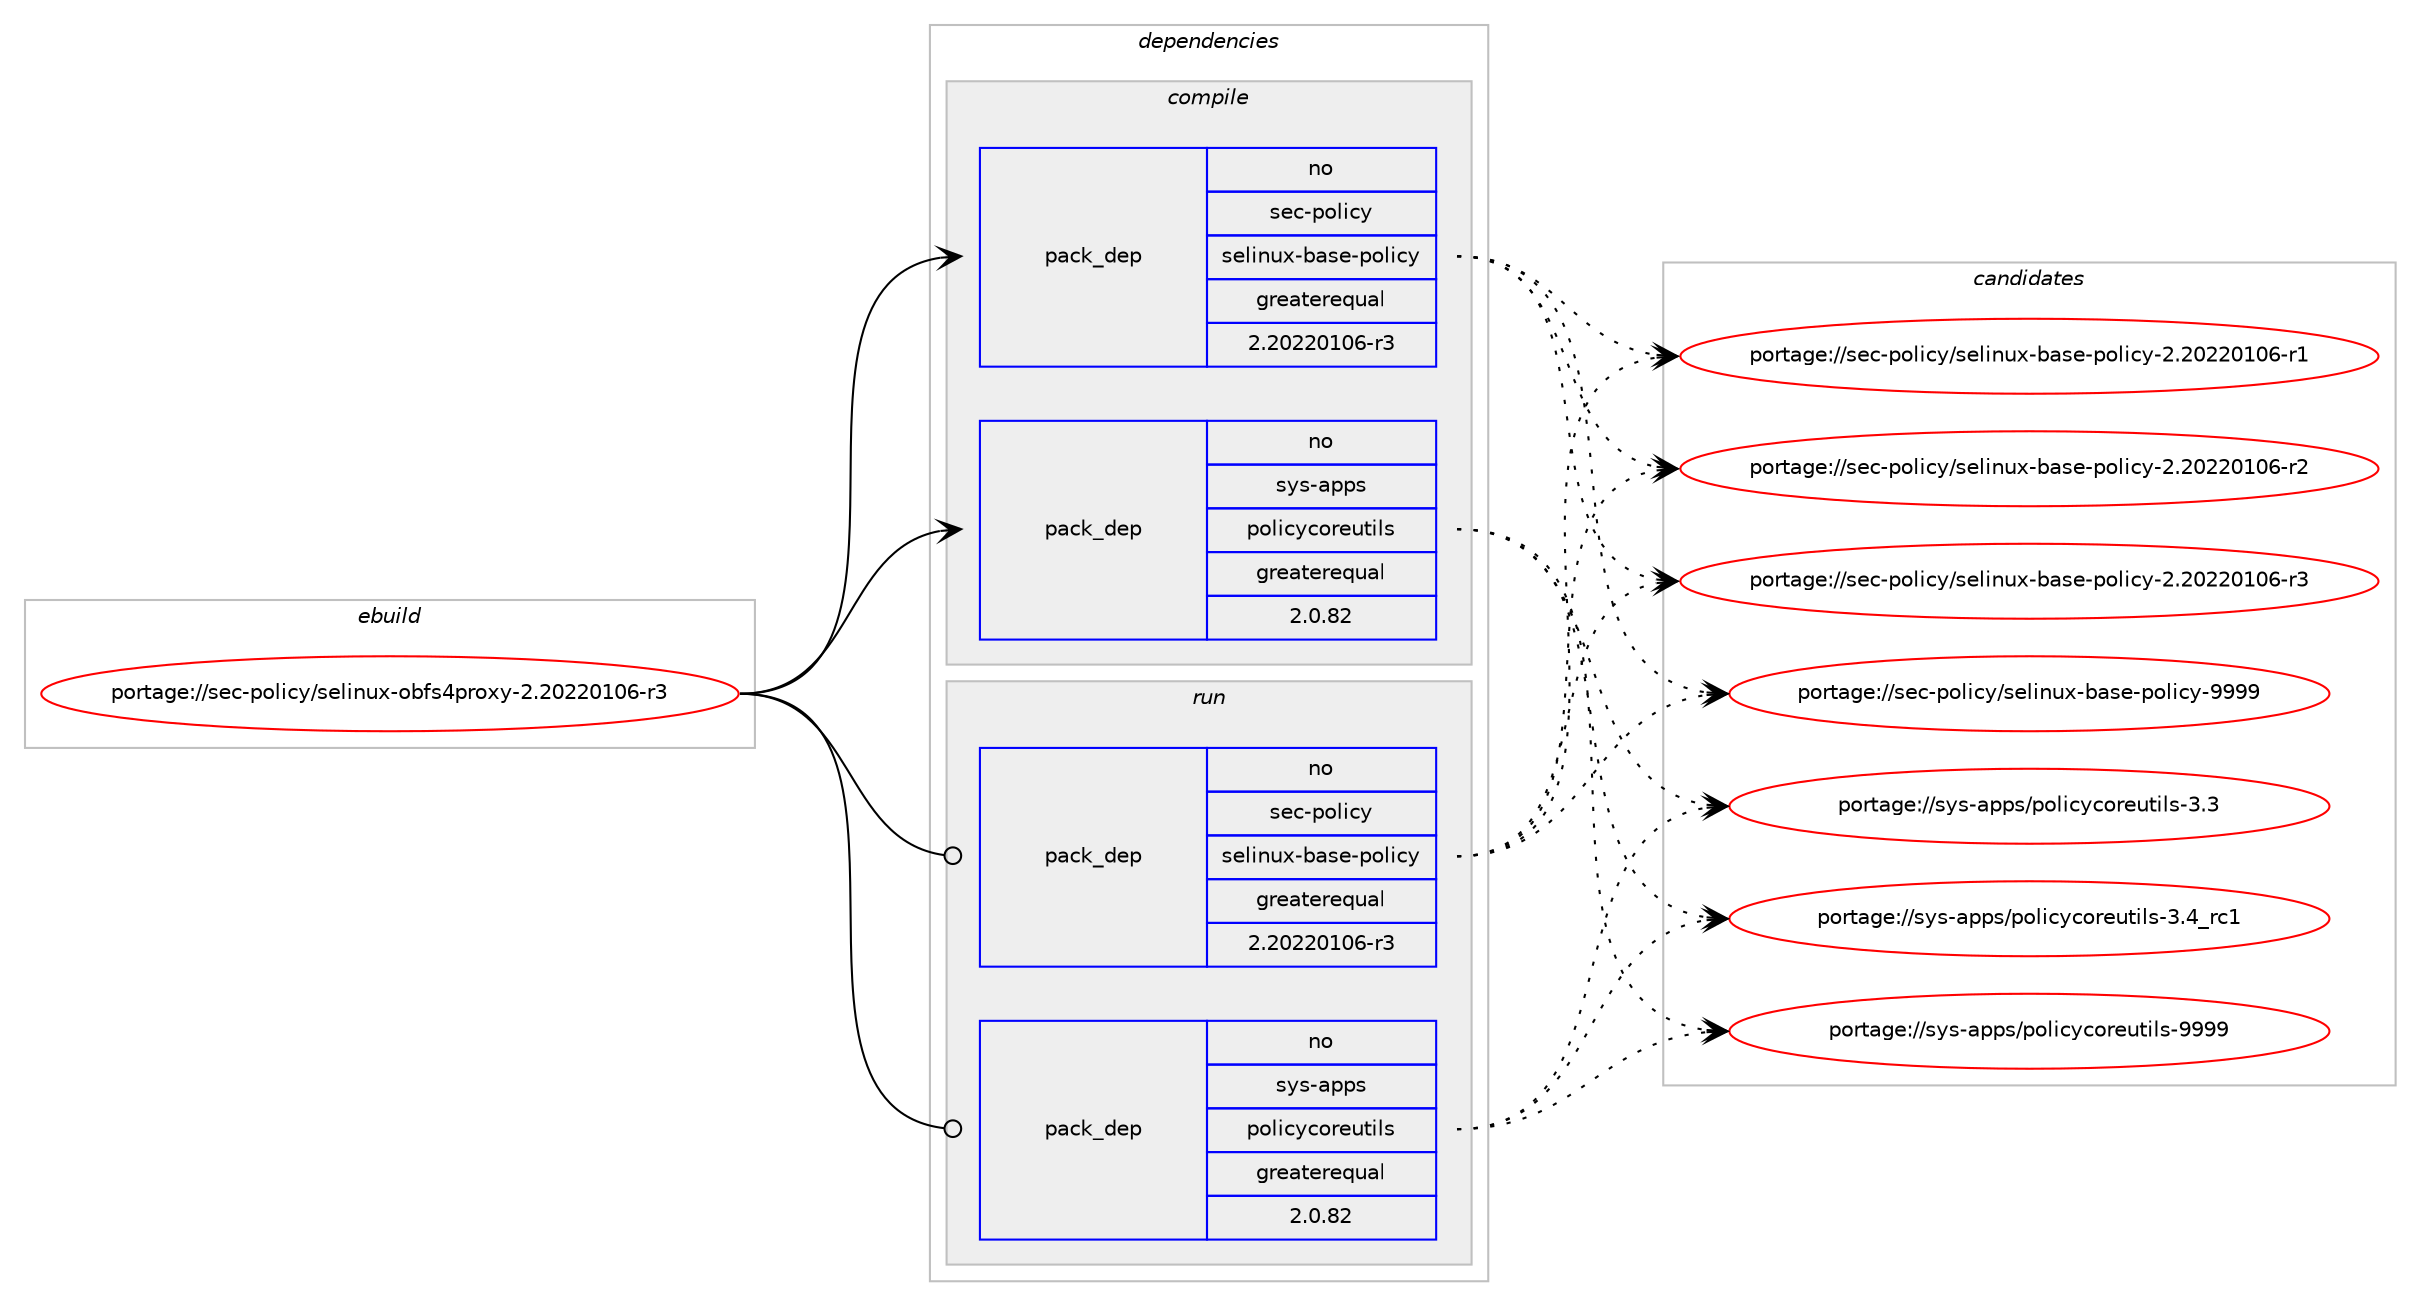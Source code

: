 digraph prolog {

# *************
# Graph options
# *************

newrank=true;
concentrate=true;
compound=true;
graph [rankdir=LR,fontname=Helvetica,fontsize=10,ranksep=1.5];#, ranksep=2.5, nodesep=0.2];
edge  [arrowhead=vee];
node  [fontname=Helvetica,fontsize=10];

# **********
# The ebuild
# **********

subgraph cluster_leftcol {
color=gray;
rank=same;
label=<<i>ebuild</i>>;
id [label="portage://sec-policy/selinux-obfs4proxy-2.20220106-r3", color=red, width=4, href="../sec-policy/selinux-obfs4proxy-2.20220106-r3.svg"];
}

# ****************
# The dependencies
# ****************

subgraph cluster_midcol {
color=gray;
label=<<i>dependencies</i>>;
subgraph cluster_compile {
fillcolor="#eeeeee";
style=filled;
label=<<i>compile</i>>;
subgraph pack638 {
dependency749 [label=<<TABLE BORDER="0" CELLBORDER="1" CELLSPACING="0" CELLPADDING="4" WIDTH="220"><TR><TD ROWSPAN="6" CELLPADDING="30">pack_dep</TD></TR><TR><TD WIDTH="110">no</TD></TR><TR><TD>sec-policy</TD></TR><TR><TD>selinux-base-policy</TD></TR><TR><TD>greaterequal</TD></TR><TR><TD>2.20220106-r3</TD></TR></TABLE>>, shape=none, color=blue];
}
id:e -> dependency749:w [weight=20,style="solid",arrowhead="vee"];
subgraph pack639 {
dependency750 [label=<<TABLE BORDER="0" CELLBORDER="1" CELLSPACING="0" CELLPADDING="4" WIDTH="220"><TR><TD ROWSPAN="6" CELLPADDING="30">pack_dep</TD></TR><TR><TD WIDTH="110">no</TD></TR><TR><TD>sys-apps</TD></TR><TR><TD>policycoreutils</TD></TR><TR><TD>greaterequal</TD></TR><TR><TD>2.0.82</TD></TR></TABLE>>, shape=none, color=blue];
}
id:e -> dependency750:w [weight=20,style="solid",arrowhead="vee"];
}
subgraph cluster_compileandrun {
fillcolor="#eeeeee";
style=filled;
label=<<i>compile and run</i>>;
}
subgraph cluster_run {
fillcolor="#eeeeee";
style=filled;
label=<<i>run</i>>;
subgraph pack640 {
dependency751 [label=<<TABLE BORDER="0" CELLBORDER="1" CELLSPACING="0" CELLPADDING="4" WIDTH="220"><TR><TD ROWSPAN="6" CELLPADDING="30">pack_dep</TD></TR><TR><TD WIDTH="110">no</TD></TR><TR><TD>sec-policy</TD></TR><TR><TD>selinux-base-policy</TD></TR><TR><TD>greaterequal</TD></TR><TR><TD>2.20220106-r3</TD></TR></TABLE>>, shape=none, color=blue];
}
id:e -> dependency751:w [weight=20,style="solid",arrowhead="odot"];
subgraph pack641 {
dependency752 [label=<<TABLE BORDER="0" CELLBORDER="1" CELLSPACING="0" CELLPADDING="4" WIDTH="220"><TR><TD ROWSPAN="6" CELLPADDING="30">pack_dep</TD></TR><TR><TD WIDTH="110">no</TD></TR><TR><TD>sys-apps</TD></TR><TR><TD>policycoreutils</TD></TR><TR><TD>greaterequal</TD></TR><TR><TD>2.0.82</TD></TR></TABLE>>, shape=none, color=blue];
}
id:e -> dependency752:w [weight=20,style="solid",arrowhead="odot"];
}
}

# **************
# The candidates
# **************

subgraph cluster_choices {
rank=same;
color=gray;
label=<<i>candidates</i>>;

subgraph choice638 {
color=black;
nodesep=1;
choice11510199451121111081059912147115101108105110117120459897115101451121111081059912145504650485050484948544511449 [label="portage://sec-policy/selinux-base-policy-2.20220106-r1", color=red, width=4,href="../sec-policy/selinux-base-policy-2.20220106-r1.svg"];
choice11510199451121111081059912147115101108105110117120459897115101451121111081059912145504650485050484948544511450 [label="portage://sec-policy/selinux-base-policy-2.20220106-r2", color=red, width=4,href="../sec-policy/selinux-base-policy-2.20220106-r2.svg"];
choice11510199451121111081059912147115101108105110117120459897115101451121111081059912145504650485050484948544511451 [label="portage://sec-policy/selinux-base-policy-2.20220106-r3", color=red, width=4,href="../sec-policy/selinux-base-policy-2.20220106-r3.svg"];
choice1151019945112111108105991214711510110810511011712045989711510145112111108105991214557575757 [label="portage://sec-policy/selinux-base-policy-9999", color=red, width=4,href="../sec-policy/selinux-base-policy-9999.svg"];
dependency749:e -> choice11510199451121111081059912147115101108105110117120459897115101451121111081059912145504650485050484948544511449:w [style=dotted,weight="100"];
dependency749:e -> choice11510199451121111081059912147115101108105110117120459897115101451121111081059912145504650485050484948544511450:w [style=dotted,weight="100"];
dependency749:e -> choice11510199451121111081059912147115101108105110117120459897115101451121111081059912145504650485050484948544511451:w [style=dotted,weight="100"];
dependency749:e -> choice1151019945112111108105991214711510110810511011712045989711510145112111108105991214557575757:w [style=dotted,weight="100"];
}
subgraph choice639 {
color=black;
nodesep=1;
choice115121115459711211211547112111108105991219911111410111711610510811545514651 [label="portage://sys-apps/policycoreutils-3.3", color=red, width=4,href="../sys-apps/policycoreutils-3.3.svg"];
choice115121115459711211211547112111108105991219911111410111711610510811545514652951149949 [label="portage://sys-apps/policycoreutils-3.4_rc1", color=red, width=4,href="../sys-apps/policycoreutils-3.4_rc1.svg"];
choice11512111545971121121154711211110810599121991111141011171161051081154557575757 [label="portage://sys-apps/policycoreutils-9999", color=red, width=4,href="../sys-apps/policycoreutils-9999.svg"];
dependency750:e -> choice115121115459711211211547112111108105991219911111410111711610510811545514651:w [style=dotted,weight="100"];
dependency750:e -> choice115121115459711211211547112111108105991219911111410111711610510811545514652951149949:w [style=dotted,weight="100"];
dependency750:e -> choice11512111545971121121154711211110810599121991111141011171161051081154557575757:w [style=dotted,weight="100"];
}
subgraph choice640 {
color=black;
nodesep=1;
choice11510199451121111081059912147115101108105110117120459897115101451121111081059912145504650485050484948544511449 [label="portage://sec-policy/selinux-base-policy-2.20220106-r1", color=red, width=4,href="../sec-policy/selinux-base-policy-2.20220106-r1.svg"];
choice11510199451121111081059912147115101108105110117120459897115101451121111081059912145504650485050484948544511450 [label="portage://sec-policy/selinux-base-policy-2.20220106-r2", color=red, width=4,href="../sec-policy/selinux-base-policy-2.20220106-r2.svg"];
choice11510199451121111081059912147115101108105110117120459897115101451121111081059912145504650485050484948544511451 [label="portage://sec-policy/selinux-base-policy-2.20220106-r3", color=red, width=4,href="../sec-policy/selinux-base-policy-2.20220106-r3.svg"];
choice1151019945112111108105991214711510110810511011712045989711510145112111108105991214557575757 [label="portage://sec-policy/selinux-base-policy-9999", color=red, width=4,href="../sec-policy/selinux-base-policy-9999.svg"];
dependency751:e -> choice11510199451121111081059912147115101108105110117120459897115101451121111081059912145504650485050484948544511449:w [style=dotted,weight="100"];
dependency751:e -> choice11510199451121111081059912147115101108105110117120459897115101451121111081059912145504650485050484948544511450:w [style=dotted,weight="100"];
dependency751:e -> choice11510199451121111081059912147115101108105110117120459897115101451121111081059912145504650485050484948544511451:w [style=dotted,weight="100"];
dependency751:e -> choice1151019945112111108105991214711510110810511011712045989711510145112111108105991214557575757:w [style=dotted,weight="100"];
}
subgraph choice641 {
color=black;
nodesep=1;
choice115121115459711211211547112111108105991219911111410111711610510811545514651 [label="portage://sys-apps/policycoreutils-3.3", color=red, width=4,href="../sys-apps/policycoreutils-3.3.svg"];
choice115121115459711211211547112111108105991219911111410111711610510811545514652951149949 [label="portage://sys-apps/policycoreutils-3.4_rc1", color=red, width=4,href="../sys-apps/policycoreutils-3.4_rc1.svg"];
choice11512111545971121121154711211110810599121991111141011171161051081154557575757 [label="portage://sys-apps/policycoreutils-9999", color=red, width=4,href="../sys-apps/policycoreutils-9999.svg"];
dependency752:e -> choice115121115459711211211547112111108105991219911111410111711610510811545514651:w [style=dotted,weight="100"];
dependency752:e -> choice115121115459711211211547112111108105991219911111410111711610510811545514652951149949:w [style=dotted,weight="100"];
dependency752:e -> choice11512111545971121121154711211110810599121991111141011171161051081154557575757:w [style=dotted,weight="100"];
}
}

}
